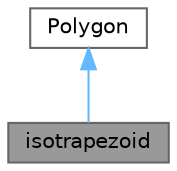 digraph "isotrapezoid"
{
 // LATEX_PDF_SIZE
  bgcolor="transparent";
  edge [fontname=Helvetica,fontsize=10,labelfontname=Helvetica,labelfontsize=10];
  node [fontname=Helvetica,fontsize=10,shape=box,height=0.2,width=0.4];
  Node1 [label="isotrapezoid",height=0.2,width=0.4,color="gray40", fillcolor="grey60", style="filled", fontcolor="black",tooltip="derived class"];
  Node2 -> Node1 [dir="back",color="steelblue1",style="solid"];
  Node2 [label="Polygon",height=0.2,width=0.4,color="gray40", fillcolor="white", style="filled",URL="$class_polygon.html",tooltip="an abstract base class for polygons"];
}
